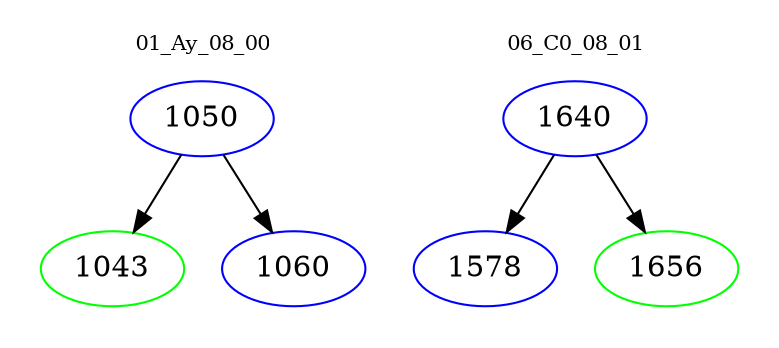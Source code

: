 digraph{
subgraph cluster_0 {
color = white
label = "01_Ay_08_00";
fontsize=10;
T0_1050 [label="1050", color="blue"]
T0_1050 -> T0_1043 [color="black"]
T0_1043 [label="1043", color="green"]
T0_1050 -> T0_1060 [color="black"]
T0_1060 [label="1060", color="blue"]
}
subgraph cluster_1 {
color = white
label = "06_C0_08_01";
fontsize=10;
T1_1640 [label="1640", color="blue"]
T1_1640 -> T1_1578 [color="black"]
T1_1578 [label="1578", color="blue"]
T1_1640 -> T1_1656 [color="black"]
T1_1656 [label="1656", color="green"]
}
}
